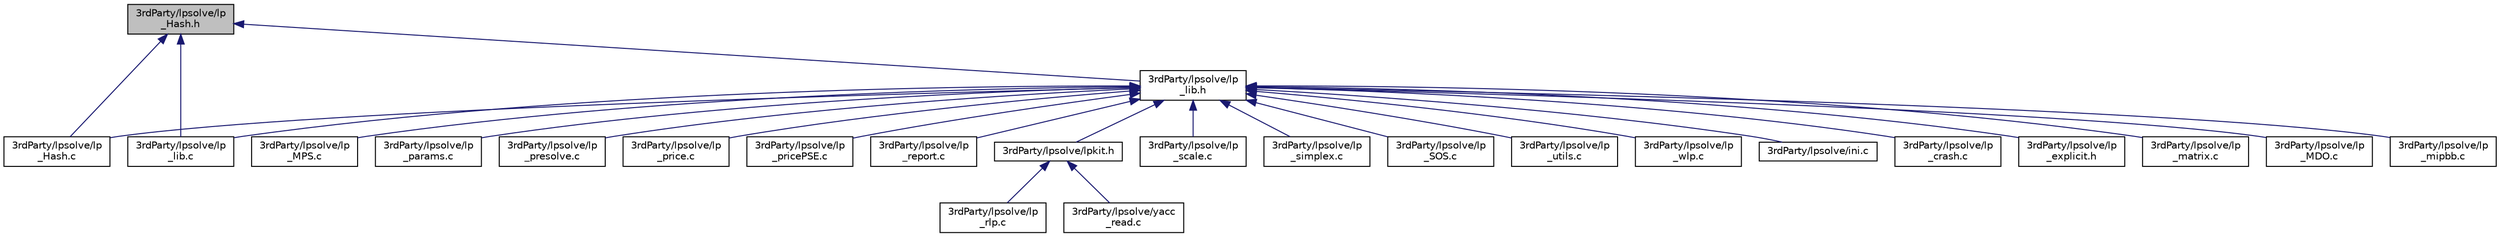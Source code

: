 digraph "3rdParty/lpsolve/lp_Hash.h"
{
  edge [fontname="Helvetica",fontsize="10",labelfontname="Helvetica",labelfontsize="10"];
  node [fontname="Helvetica",fontsize="10",shape=record];
  Node1 [label="3rdParty/lpsolve/lp\l_Hash.h",height=0.2,width=0.4,color="black", fillcolor="grey75", style="filled", fontcolor="black"];
  Node1 -> Node2 [dir="back",color="midnightblue",fontsize="10",style="solid",fontname="Helvetica"];
  Node2 [label="3rdParty/lpsolve/lp\l_lib.h",height=0.2,width=0.4,color="black", fillcolor="white", style="filled",URL="$d5/d9f/3rd_party_2lpsolve_2lp__lib_8h.html"];
  Node2 -> Node3 [dir="back",color="midnightblue",fontsize="10",style="solid",fontname="Helvetica"];
  Node3 [label="3rdParty/lpsolve/ini.c",height=0.2,width=0.4,color="black", fillcolor="white", style="filled",URL="$dd/de4/ini_8c.html"];
  Node2 -> Node4 [dir="back",color="midnightblue",fontsize="10",style="solid",fontname="Helvetica"];
  Node4 [label="3rdParty/lpsolve/lp\l_crash.c",height=0.2,width=0.4,color="black", fillcolor="white", style="filled",URL="$dc/d3e/lp__crash_8c.html"];
  Node2 -> Node5 [dir="back",color="midnightblue",fontsize="10",style="solid",fontname="Helvetica"];
  Node5 [label="3rdParty/lpsolve/lp\l_explicit.h",height=0.2,width=0.4,color="black", fillcolor="white", style="filled",URL="$d9/d67/3rd_party_2lpsolve_2lp__explicit_8h.html"];
  Node2 -> Node6 [dir="back",color="midnightblue",fontsize="10",style="solid",fontname="Helvetica"];
  Node6 [label="3rdParty/lpsolve/lp\l_Hash.c",height=0.2,width=0.4,color="black", fillcolor="white", style="filled",URL="$d9/d8a/lp___hash_8c.html"];
  Node2 -> Node7 [dir="back",color="midnightblue",fontsize="10",style="solid",fontname="Helvetica"];
  Node7 [label="3rdParty/lpsolve/lp\l_lib.c",height=0.2,width=0.4,color="black", fillcolor="white", style="filled",URL="$d4/d79/lp__lib_8c.html"];
  Node2 -> Node8 [dir="back",color="midnightblue",fontsize="10",style="solid",fontname="Helvetica"];
  Node8 [label="3rdParty/lpsolve/lp\l_matrix.c",height=0.2,width=0.4,color="black", fillcolor="white", style="filled",URL="$dc/d9a/lp__matrix_8c.html"];
  Node2 -> Node9 [dir="back",color="midnightblue",fontsize="10",style="solid",fontname="Helvetica"];
  Node9 [label="3rdParty/lpsolve/lp\l_MDO.c",height=0.2,width=0.4,color="black", fillcolor="white", style="filled",URL="$d3/d6c/lp___m_d_o_8c.html"];
  Node2 -> Node10 [dir="back",color="midnightblue",fontsize="10",style="solid",fontname="Helvetica"];
  Node10 [label="3rdParty/lpsolve/lp\l_mipbb.c",height=0.2,width=0.4,color="black", fillcolor="white", style="filled",URL="$de/d84/lp__mipbb_8c.html"];
  Node2 -> Node11 [dir="back",color="midnightblue",fontsize="10",style="solid",fontname="Helvetica"];
  Node11 [label="3rdParty/lpsolve/lp\l_MPS.c",height=0.2,width=0.4,color="black", fillcolor="white", style="filled",URL="$db/db0/lp___m_p_s_8c.html"];
  Node2 -> Node12 [dir="back",color="midnightblue",fontsize="10",style="solid",fontname="Helvetica"];
  Node12 [label="3rdParty/lpsolve/lp\l_params.c",height=0.2,width=0.4,color="black", fillcolor="white", style="filled",URL="$d8/dcc/lp__params_8c.html"];
  Node2 -> Node13 [dir="back",color="midnightblue",fontsize="10",style="solid",fontname="Helvetica"];
  Node13 [label="3rdParty/lpsolve/lp\l_presolve.c",height=0.2,width=0.4,color="black", fillcolor="white", style="filled",URL="$d3/da5/lp__presolve_8c.html"];
  Node2 -> Node14 [dir="back",color="midnightblue",fontsize="10",style="solid",fontname="Helvetica"];
  Node14 [label="3rdParty/lpsolve/lp\l_price.c",height=0.2,width=0.4,color="black", fillcolor="white", style="filled",URL="$d2/d46/lp__price_8c.html"];
  Node2 -> Node15 [dir="back",color="midnightblue",fontsize="10",style="solid",fontname="Helvetica"];
  Node15 [label="3rdParty/lpsolve/lp\l_pricePSE.c",height=0.2,width=0.4,color="black", fillcolor="white", style="filled",URL="$da/d29/lp__price_p_s_e_8c.html"];
  Node2 -> Node16 [dir="back",color="midnightblue",fontsize="10",style="solid",fontname="Helvetica"];
  Node16 [label="3rdParty/lpsolve/lp\l_report.c",height=0.2,width=0.4,color="black", fillcolor="white", style="filled",URL="$d6/d82/lp__report_8c.html"];
  Node2 -> Node17 [dir="back",color="midnightblue",fontsize="10",style="solid",fontname="Helvetica"];
  Node17 [label="3rdParty/lpsolve/lpkit.h",height=0.2,width=0.4,color="black", fillcolor="white", style="filled",URL="$d2/de6/3rd_party_2lpsolve_2lpkit_8h.html"];
  Node17 -> Node18 [dir="back",color="midnightblue",fontsize="10",style="solid",fontname="Helvetica"];
  Node18 [label="3rdParty/lpsolve/lp\l_rlp.c",height=0.2,width=0.4,color="black", fillcolor="white", style="filled",URL="$da/d82/lp__rlp_8c.html"];
  Node17 -> Node19 [dir="back",color="midnightblue",fontsize="10",style="solid",fontname="Helvetica"];
  Node19 [label="3rdParty/lpsolve/yacc\l_read.c",height=0.2,width=0.4,color="black", fillcolor="white", style="filled",URL="$de/d42/yacc__read_8c.html"];
  Node2 -> Node20 [dir="back",color="midnightblue",fontsize="10",style="solid",fontname="Helvetica"];
  Node20 [label="3rdParty/lpsolve/lp\l_scale.c",height=0.2,width=0.4,color="black", fillcolor="white", style="filled",URL="$de/d15/lp__scale_8c.html"];
  Node2 -> Node21 [dir="back",color="midnightblue",fontsize="10",style="solid",fontname="Helvetica"];
  Node21 [label="3rdParty/lpsolve/lp\l_simplex.c",height=0.2,width=0.4,color="black", fillcolor="white", style="filled",URL="$d2/d6c/lp__simplex_8c.html"];
  Node2 -> Node22 [dir="back",color="midnightblue",fontsize="10",style="solid",fontname="Helvetica"];
  Node22 [label="3rdParty/lpsolve/lp\l_SOS.c",height=0.2,width=0.4,color="black", fillcolor="white", style="filled",URL="$d1/d43/lp___s_o_s_8c.html"];
  Node2 -> Node23 [dir="back",color="midnightblue",fontsize="10",style="solid",fontname="Helvetica"];
  Node23 [label="3rdParty/lpsolve/lp\l_utils.c",height=0.2,width=0.4,color="black", fillcolor="white", style="filled",URL="$d9/d18/lp__utils_8c.html"];
  Node2 -> Node24 [dir="back",color="midnightblue",fontsize="10",style="solid",fontname="Helvetica"];
  Node24 [label="3rdParty/lpsolve/lp\l_wlp.c",height=0.2,width=0.4,color="black", fillcolor="white", style="filled",URL="$d1/df5/lp__wlp_8c.html"];
  Node1 -> Node6 [dir="back",color="midnightblue",fontsize="10",style="solid",fontname="Helvetica"];
  Node1 -> Node7 [dir="back",color="midnightblue",fontsize="10",style="solid",fontname="Helvetica"];
}
